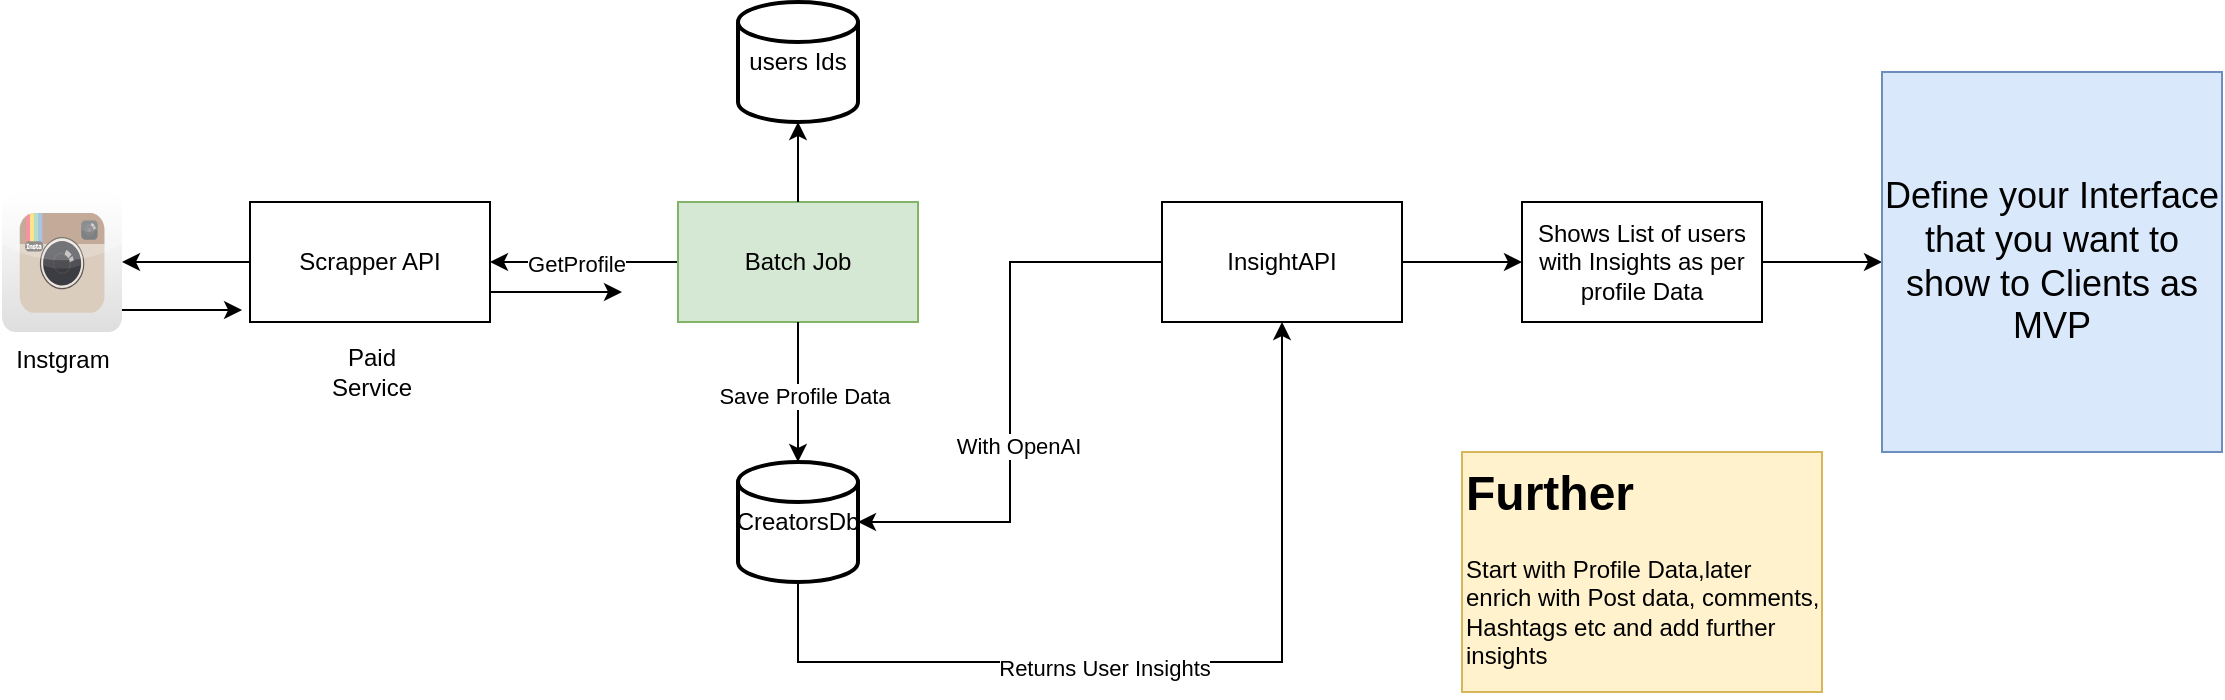 <mxfile version="26.0.6">
  <diagram name="Page-1" id="A6cYkvj42nxrK-PJml3J">
    <mxGraphModel dx="1188" dy="583" grid="1" gridSize="10" guides="1" tooltips="1" connect="1" arrows="1" fold="1" page="1" pageScale="1" pageWidth="850" pageHeight="1100" math="0" shadow="0">
      <root>
        <mxCell id="0" />
        <mxCell id="1" parent="0" />
        <mxCell id="F-3fn80Pz9pyox37bcG_-1" value="Instgram" style="dashed=0;outlineConnect=0;html=1;align=center;labelPosition=center;verticalLabelPosition=bottom;verticalAlign=top;shape=mxgraph.webicons.instagram;gradientColor=#DFDEDE" parent="1" vertex="1">
          <mxGeometry x="50" y="125" width="60" height="70" as="geometry" />
        </mxCell>
        <mxCell id="F-3fn80Pz9pyox37bcG_-8" style="edgeStyle=orthogonalEdgeStyle;rounded=0;orthogonalLoop=1;jettySize=auto;html=1;exitX=1;exitY=0.75;exitDx=0;exitDy=0;" parent="1" source="F-3fn80Pz9pyox37bcG_-2" edge="1">
          <mxGeometry relative="1" as="geometry">
            <mxPoint x="360" y="175" as="targetPoint" />
          </mxGeometry>
        </mxCell>
        <mxCell id="F-3fn80Pz9pyox37bcG_-11" style="edgeStyle=orthogonalEdgeStyle;rounded=0;orthogonalLoop=1;jettySize=auto;html=1;" parent="1" source="F-3fn80Pz9pyox37bcG_-2" target="F-3fn80Pz9pyox37bcG_-1" edge="1">
          <mxGeometry relative="1" as="geometry" />
        </mxCell>
        <mxCell id="F-3fn80Pz9pyox37bcG_-2" value="Scrapper API" style="rounded=0;whiteSpace=wrap;html=1;" parent="1" vertex="1">
          <mxGeometry x="174" y="130" width="120" height="60" as="geometry" />
        </mxCell>
        <mxCell id="F-3fn80Pz9pyox37bcG_-6" style="edgeStyle=orthogonalEdgeStyle;rounded=0;orthogonalLoop=1;jettySize=auto;html=1;exitX=0;exitY=0.5;exitDx=0;exitDy=0;entryX=1;entryY=0.5;entryDx=0;entryDy=0;" parent="1" source="F-3fn80Pz9pyox37bcG_-3" target="F-3fn80Pz9pyox37bcG_-2" edge="1">
          <mxGeometry relative="1" as="geometry" />
        </mxCell>
        <mxCell id="F-3fn80Pz9pyox37bcG_-15" value="GetProfile" style="edgeLabel;html=1;align=center;verticalAlign=middle;resizable=0;points=[];" parent="F-3fn80Pz9pyox37bcG_-6" vertex="1" connectable="0">
          <mxGeometry x="0.091" y="1" relative="1" as="geometry">
            <mxPoint as="offset" />
          </mxGeometry>
        </mxCell>
        <mxCell id="F-3fn80Pz9pyox37bcG_-3" value="Batch Job" style="rounded=0;whiteSpace=wrap;html=1;fillColor=#d5e8d4;strokeColor=#82b366;" parent="1" vertex="1">
          <mxGeometry x="388" y="130" width="120" height="60" as="geometry" />
        </mxCell>
        <mxCell id="F-3fn80Pz9pyox37bcG_-4" value="users Ids" style="strokeWidth=2;html=1;shape=mxgraph.flowchart.database;whiteSpace=wrap;" parent="1" vertex="1">
          <mxGeometry x="418" y="30" width="60" height="60" as="geometry" />
        </mxCell>
        <mxCell id="F-3fn80Pz9pyox37bcG_-20" style="edgeStyle=orthogonalEdgeStyle;rounded=0;orthogonalLoop=1;jettySize=auto;html=1;exitX=0.5;exitY=1;exitDx=0;exitDy=0;exitPerimeter=0;entryX=0.5;entryY=1;entryDx=0;entryDy=0;" parent="1" source="F-3fn80Pz9pyox37bcG_-5" target="F-3fn80Pz9pyox37bcG_-17" edge="1">
          <mxGeometry relative="1" as="geometry">
            <mxPoint x="700" y="220" as="targetPoint" />
            <mxPoint x="425" y="340" as="sourcePoint" />
            <Array as="points">
              <mxPoint x="448" y="360" />
              <mxPoint x="690" y="360" />
            </Array>
          </mxGeometry>
        </mxCell>
        <mxCell id="F-3fn80Pz9pyox37bcG_-21" value="Returns User Insights" style="edgeLabel;html=1;align=center;verticalAlign=middle;resizable=0;points=[];" parent="F-3fn80Pz9pyox37bcG_-20" vertex="1" connectable="0">
          <mxGeometry x="-0.147" y="-3" relative="1" as="geometry">
            <mxPoint as="offset" />
          </mxGeometry>
        </mxCell>
        <mxCell id="F-3fn80Pz9pyox37bcG_-5" value="CreatorsDb" style="strokeWidth=2;html=1;shape=mxgraph.flowchart.database;whiteSpace=wrap;" parent="1" vertex="1">
          <mxGeometry x="418" y="260" width="60" height="60" as="geometry" />
        </mxCell>
        <mxCell id="F-3fn80Pz9pyox37bcG_-13" style="edgeStyle=orthogonalEdgeStyle;rounded=0;orthogonalLoop=1;jettySize=auto;html=1;entryX=-0.033;entryY=0.9;entryDx=0;entryDy=0;entryPerimeter=0;" parent="1" source="F-3fn80Pz9pyox37bcG_-1" target="F-3fn80Pz9pyox37bcG_-2" edge="1">
          <mxGeometry relative="1" as="geometry">
            <Array as="points">
              <mxPoint x="130" y="184" />
              <mxPoint x="130" y="184" />
            </Array>
          </mxGeometry>
        </mxCell>
        <mxCell id="F-3fn80Pz9pyox37bcG_-14" style="edgeStyle=orthogonalEdgeStyle;rounded=0;orthogonalLoop=1;jettySize=auto;html=1;entryX=0.5;entryY=0;entryDx=0;entryDy=0;entryPerimeter=0;" parent="1" source="F-3fn80Pz9pyox37bcG_-3" target="F-3fn80Pz9pyox37bcG_-5" edge="1">
          <mxGeometry relative="1" as="geometry" />
        </mxCell>
        <mxCell id="F-3fn80Pz9pyox37bcG_-16" value="Save Profile Data" style="edgeLabel;html=1;align=center;verticalAlign=middle;resizable=0;points=[];" parent="F-3fn80Pz9pyox37bcG_-14" vertex="1" connectable="0">
          <mxGeometry x="0.057" y="3" relative="1" as="geometry">
            <mxPoint as="offset" />
          </mxGeometry>
        </mxCell>
        <mxCell id="F-3fn80Pz9pyox37bcG_-23" style="edgeStyle=orthogonalEdgeStyle;rounded=0;orthogonalLoop=1;jettySize=auto;html=1;" parent="1" source="F-3fn80Pz9pyox37bcG_-17" target="F-3fn80Pz9pyox37bcG_-22" edge="1">
          <mxGeometry relative="1" as="geometry" />
        </mxCell>
        <mxCell id="F-3fn80Pz9pyox37bcG_-17" value="InsightAPI" style="rounded=0;whiteSpace=wrap;html=1;" parent="1" vertex="1">
          <mxGeometry x="630" y="130" width="120" height="60" as="geometry" />
        </mxCell>
        <mxCell id="F-3fn80Pz9pyox37bcG_-18" style="edgeStyle=orthogonalEdgeStyle;rounded=0;orthogonalLoop=1;jettySize=auto;html=1;entryX=1;entryY=0.5;entryDx=0;entryDy=0;entryPerimeter=0;" parent="1" source="F-3fn80Pz9pyox37bcG_-17" target="F-3fn80Pz9pyox37bcG_-5" edge="1">
          <mxGeometry relative="1" as="geometry" />
        </mxCell>
        <mxCell id="F-3fn80Pz9pyox37bcG_-19" value="With OpenAI" style="edgeLabel;html=1;align=center;verticalAlign=middle;resizable=0;points=[];" parent="F-3fn80Pz9pyox37bcG_-18" vertex="1" connectable="0">
          <mxGeometry x="0.19" y="4" relative="1" as="geometry">
            <mxPoint as="offset" />
          </mxGeometry>
        </mxCell>
        <mxCell id="F-3fn80Pz9pyox37bcG_-27" style="edgeStyle=orthogonalEdgeStyle;rounded=0;orthogonalLoop=1;jettySize=auto;html=1;" parent="1" source="F-3fn80Pz9pyox37bcG_-22" target="F-3fn80Pz9pyox37bcG_-25" edge="1">
          <mxGeometry relative="1" as="geometry" />
        </mxCell>
        <mxCell id="F-3fn80Pz9pyox37bcG_-22" value="Shows List of users with Insights as per profile Data" style="rounded=0;whiteSpace=wrap;html=1;" parent="1" vertex="1">
          <mxGeometry x="810" y="130" width="120" height="60" as="geometry" />
        </mxCell>
        <mxCell id="F-3fn80Pz9pyox37bcG_-24" value="&lt;h1 style=&quot;margin-top: 0px;&quot;&gt;Further&lt;/h1&gt;&lt;p&gt;Start with Profile Data,later enrich with Post data, comments, Hashtags etc and add further insights&lt;/p&gt;" style="text;html=1;whiteSpace=wrap;overflow=hidden;rounded=0;fillColor=#fff2cc;strokeColor=#d6b656;" parent="1" vertex="1">
          <mxGeometry x="780" y="255" width="180" height="120" as="geometry" />
        </mxCell>
        <mxCell id="F-3fn80Pz9pyox37bcG_-25" value="&lt;font style=&quot;font-size: 18px;&quot;&gt;Define your Interface that you want to show to Clients as MVP&lt;/font&gt;" style="text;html=1;align=center;verticalAlign=middle;whiteSpace=wrap;rounded=0;fillColor=#dae8fc;strokeColor=#6c8ebf;" parent="1" vertex="1">
          <mxGeometry x="990" y="65" width="170" height="190" as="geometry" />
        </mxCell>
        <mxCell id="F-3fn80Pz9pyox37bcG_-28" value="Paid Service" style="text;html=1;align=center;verticalAlign=middle;whiteSpace=wrap;rounded=0;" parent="1" vertex="1">
          <mxGeometry x="205" y="200" width="60" height="30" as="geometry" />
        </mxCell>
        <mxCell id="F-3fn80Pz9pyox37bcG_-29" style="edgeStyle=orthogonalEdgeStyle;rounded=0;orthogonalLoop=1;jettySize=auto;html=1;entryX=0.5;entryY=1;entryDx=0;entryDy=0;entryPerimeter=0;" parent="1" source="F-3fn80Pz9pyox37bcG_-3" target="F-3fn80Pz9pyox37bcG_-4" edge="1">
          <mxGeometry relative="1" as="geometry" />
        </mxCell>
      </root>
    </mxGraphModel>
  </diagram>
</mxfile>
